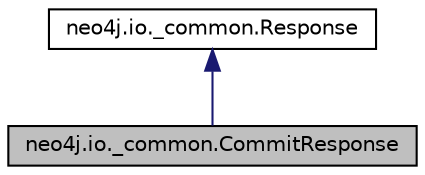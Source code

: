 digraph "neo4j.io._common.CommitResponse"
{
 // LATEX_PDF_SIZE
  edge [fontname="Helvetica",fontsize="10",labelfontname="Helvetica",labelfontsize="10"];
  node [fontname="Helvetica",fontsize="10",shape=record];
  Node1 [label="neo4j.io._common.CommitResponse",height=0.2,width=0.4,color="black", fillcolor="grey75", style="filled", fontcolor="black",tooltip=" "];
  Node2 -> Node1 [dir="back",color="midnightblue",fontsize="10",style="solid",fontname="Helvetica"];
  Node2 [label="neo4j.io._common.Response",height=0.2,width=0.4,color="black", fillcolor="white", style="filled",URL="$d9/d18/classneo4j_1_1io_1_1__common_1_1_response.html",tooltip=" "];
}
